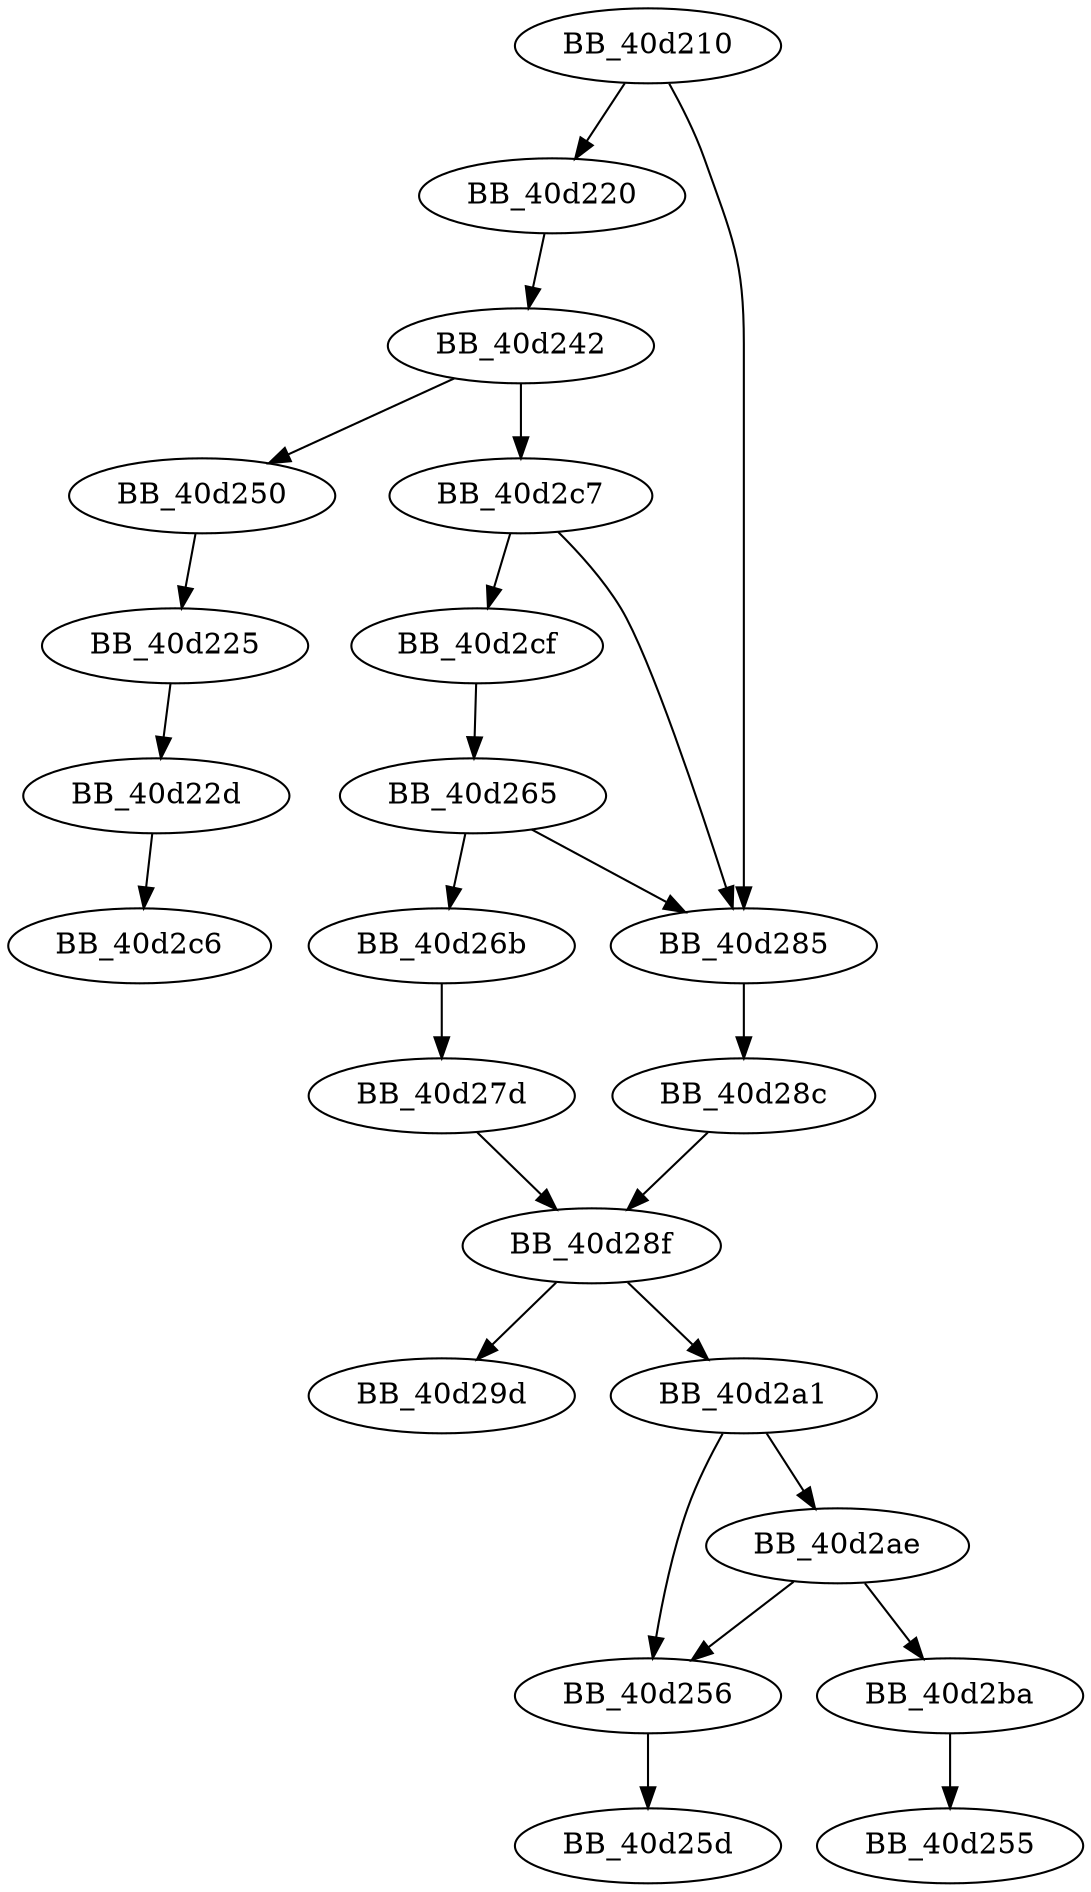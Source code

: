DiGraph sub_40D210{
BB_40d210->BB_40d220
BB_40d210->BB_40d285
BB_40d220->BB_40d242
BB_40d225->BB_40d22d
BB_40d22d->BB_40d2c6
BB_40d242->BB_40d250
BB_40d242->BB_40d2c7
BB_40d250->BB_40d225
BB_40d256->BB_40d25d
BB_40d265->BB_40d26b
BB_40d265->BB_40d285
BB_40d26b->BB_40d27d
BB_40d27d->BB_40d28f
BB_40d285->BB_40d28c
BB_40d28c->BB_40d28f
BB_40d28f->BB_40d29d
BB_40d28f->BB_40d2a1
BB_40d2a1->BB_40d256
BB_40d2a1->BB_40d2ae
BB_40d2ae->BB_40d256
BB_40d2ae->BB_40d2ba
BB_40d2ba->BB_40d255
BB_40d2c7->BB_40d285
BB_40d2c7->BB_40d2cf
BB_40d2cf->BB_40d265
}
